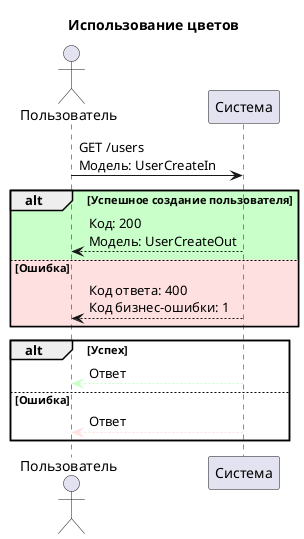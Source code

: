 @startuml Использование цветов

title Использование цветов

'__ АКТОРЫ __
actor "Пользователь" as User
participant "Система" as System

'__ ПРОЦЕДУРЫ __
/'
    Процедура для описания HTTP запросов
'/
!procedure $request($method="[Не указан метод]", $uri="[Не указан URI]", $model="<font color=red>[Модель не указана]</font>")
    $method $uri \nМодель: $model
!endprocedure

/'
    Процедура для описания HTTP ответов с условием
'/
!procedure $response($code=200, $model="[Модель не указана]", $error_code="[Не указан бизнес-код ошибки]")
    !if ($code == 400)
        Код ответа: $code \nКод бизнес-ошибки: $error_code
    !else
        Код: $code \nМодель: $model
    !endif
!endprocedure



'__ ВЗАИМОДЕЙСТВИЕ __
User -> System : $request("GET", "/users", UserCreateIn )
alt #TECHNOLOGY Успешное создание пользователя
    System --> User : $response(200, UserCreateOut)
else #IMPLEMENTATION Ошибка
    System --> User : $response(400, "", 001)
end

alt Успех
    System -[#TECHNOLOGY]-> User : Ответ
else Ошибка
    System -[#IMPLEMENTATION]-> User : Ответ
end


@enduml